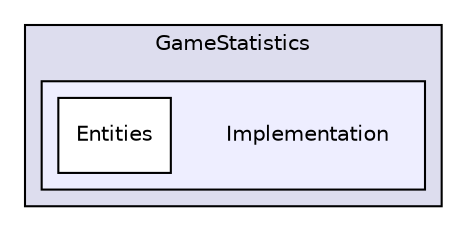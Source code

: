 digraph "D:/Work/Programmieren/Java/D-MARLA/Implementation/MARLA-Server/CycleStatistics/src/GameStatistics/Implementation" {
  compound=true
  node [ fontsize="10", fontname="Helvetica"];
  edge [ labelfontsize="10", labelfontname="Helvetica"];
  subgraph clusterdir_2ab1b7ceffea2ab53641bd5fe2cad4ba {
    graph [ bgcolor="#ddddee", pencolor="black", label="GameStatistics" fontname="Helvetica", fontsize="10", URL="dir_2ab1b7ceffea2ab53641bd5fe2cad4ba.html"]
  subgraph clusterdir_f0f0a568171c8d9e6f15c807ebc93d1b {
    graph [ bgcolor="#eeeeff", pencolor="black", label="" URL="dir_f0f0a568171c8d9e6f15c807ebc93d1b.html"];
    dir_f0f0a568171c8d9e6f15c807ebc93d1b [shape=plaintext label="Implementation"];
    dir_1101869e65d7999b53c548a2f2e5a011 [shape=box label="Entities" color="black" fillcolor="white" style="filled" URL="dir_1101869e65d7999b53c548a2f2e5a011.html"];
  }
  }
}
